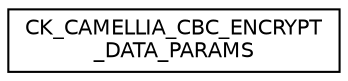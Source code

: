 digraph "Graphical Class Hierarchy"
{
  edge [fontname="Helvetica",fontsize="10",labelfontname="Helvetica",labelfontsize="10"];
  node [fontname="Helvetica",fontsize="10",shape=record];
  rankdir="LR";
  Node0 [label="CK_CAMELLIA_CBC_ENCRYPT\l_DATA_PARAMS",height=0.2,width=0.4,color="black", fillcolor="white", style="filled",URL="$struct_c_k___c_a_m_e_l_l_i_a___c_b_c___e_n_c_r_y_p_t___d_a_t_a___p_a_r_a_m_s.html"];
}
